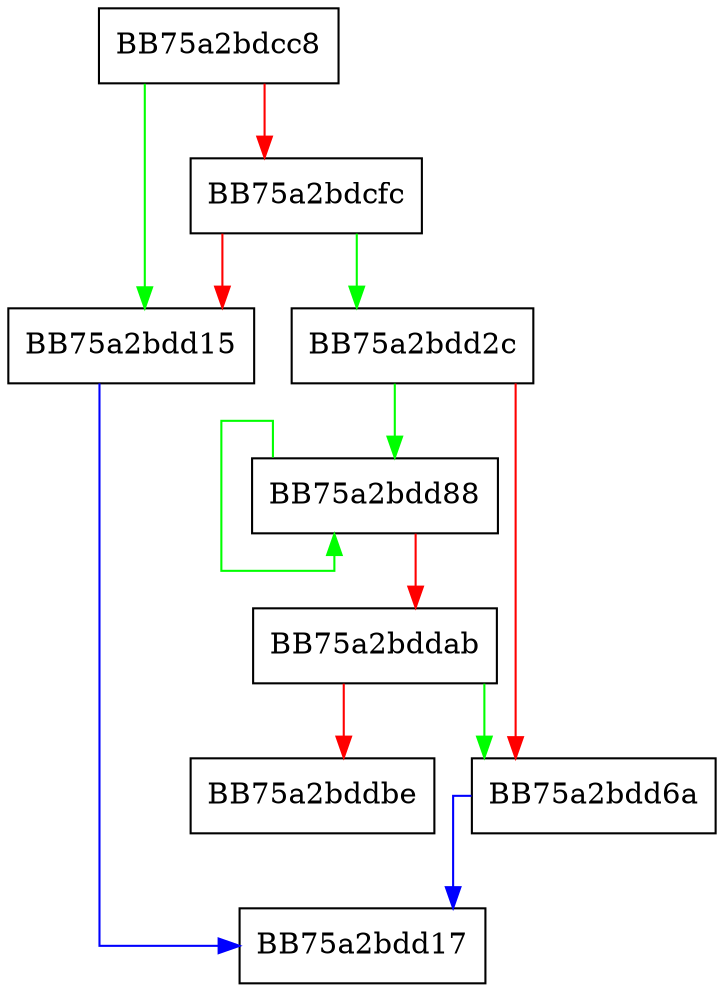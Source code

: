 digraph parse_array {
  node [shape="box"];
  graph [splines=ortho];
  BB75a2bdcc8 -> BB75a2bdd15 [color="green"];
  BB75a2bdcc8 -> BB75a2bdcfc [color="red"];
  BB75a2bdcfc -> BB75a2bdd2c [color="green"];
  BB75a2bdcfc -> BB75a2bdd15 [color="red"];
  BB75a2bdd15 -> BB75a2bdd17 [color="blue"];
  BB75a2bdd2c -> BB75a2bdd88 [color="green"];
  BB75a2bdd2c -> BB75a2bdd6a [color="red"];
  BB75a2bdd6a -> BB75a2bdd17 [color="blue"];
  BB75a2bdd88 -> BB75a2bdd88 [color="green"];
  BB75a2bdd88 -> BB75a2bddab [color="red"];
  BB75a2bddab -> BB75a2bdd6a [color="green"];
  BB75a2bddab -> BB75a2bddbe [color="red"];
}